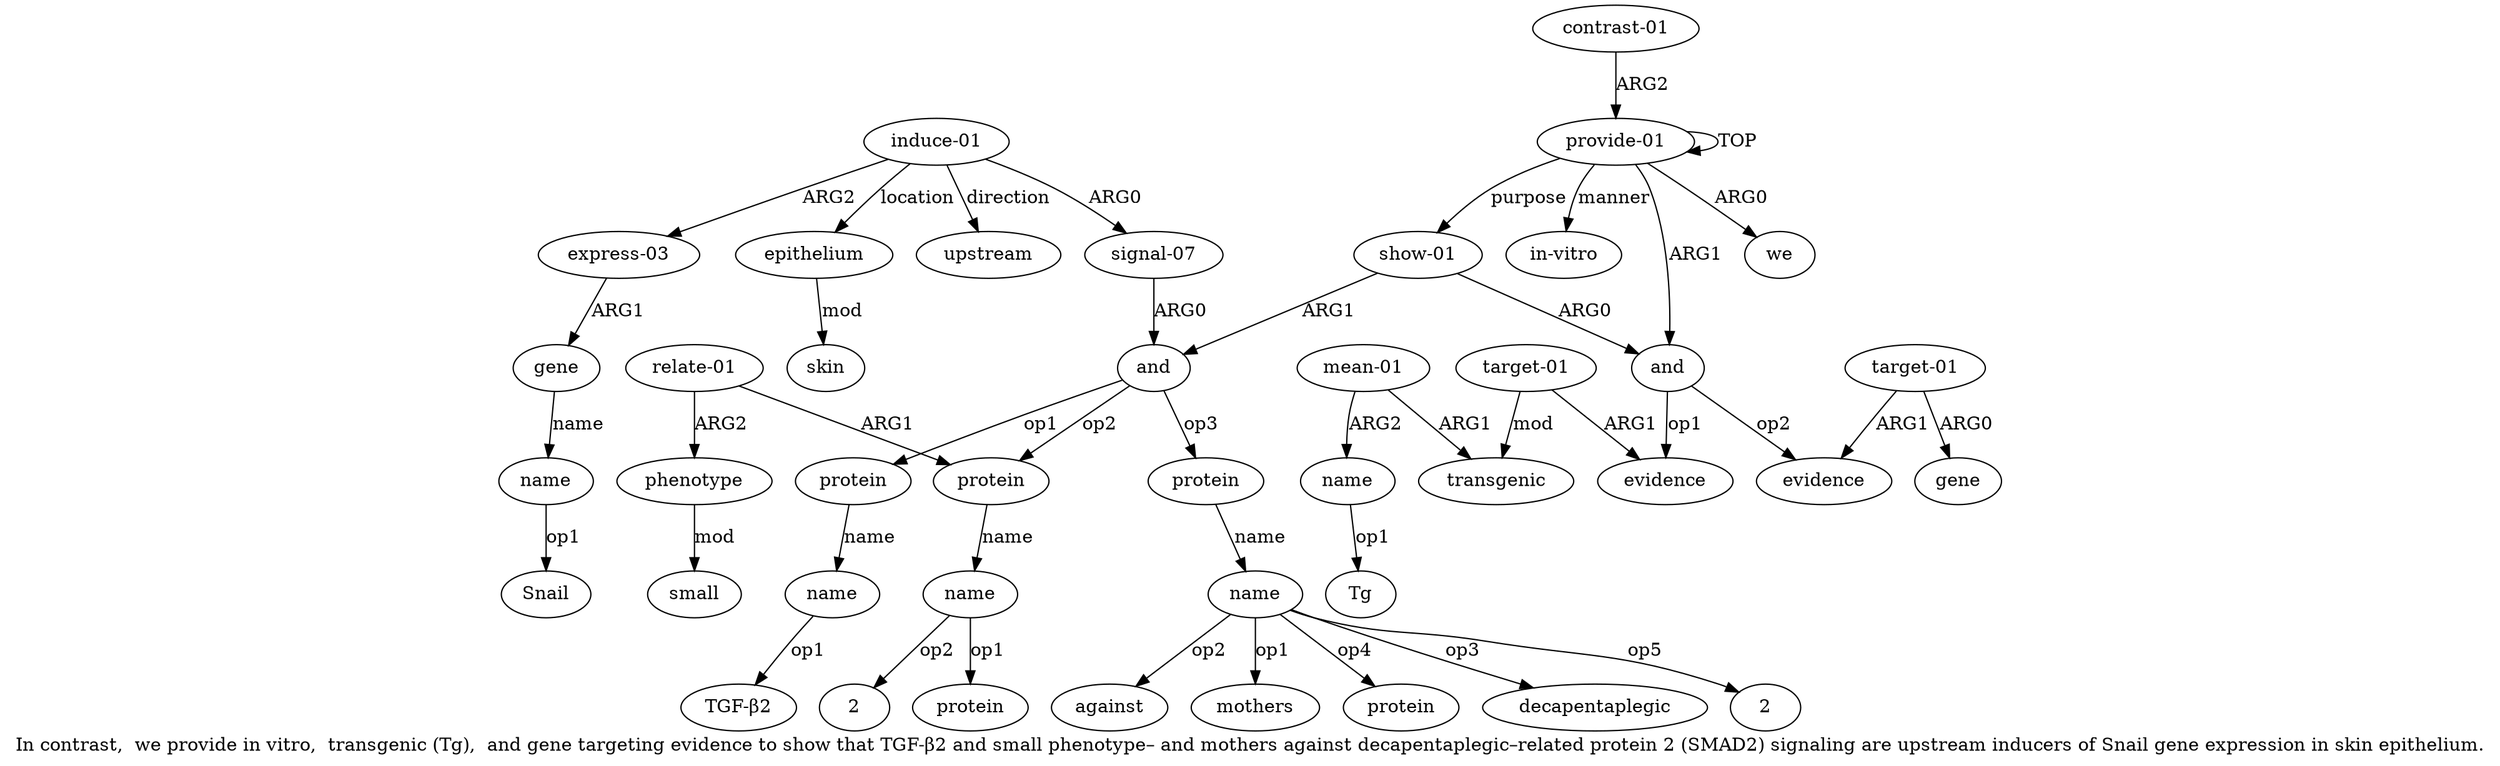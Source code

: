 digraph  {
	graph [label="In contrast,  we provide in vitro,  transgenic (Tg),  and gene targeting evidence to show that TGF-β2 and small phenotype– and \
mothers against decapentaplegic–related protein 2 (SMAD2) signaling are upstream inducers of Snail gene expression in skin epithelium."];
	node [label="\N"];
	a20	 [color=black,
		gold_ind=20,
		gold_label=phenotype,
		label=phenotype,
		test_ind=20,
		test_label=phenotype];
	a21	 [color=black,
		gold_ind=21,
		gold_label=small,
		label=small,
		test_ind=21,
		test_label=small];
	a20 -> a21 [key=0,
	color=black,
	gold_label=mod,
	label=mod,
	test_label=mod];
a22 [color=black,
	gold_ind=22,
	gold_label=protein,
	label=protein,
	test_ind=22,
	test_label=protein];
a23 [color=black,
	gold_ind=23,
	gold_label=name,
	label=name,
	test_ind=23,
	test_label=name];
a22 -> a23 [key=0,
color=black,
gold_label=name,
label=name,
test_label=name];
"a23 2" [color=black,
gold_ind=-1,
gold_label=2,
label=2,
test_ind=-1,
test_label=2];
a23 -> "a23 2" [key=0,
color=black,
gold_label=op5,
label=op5,
test_label=op5];
"a23 against" [color=black,
gold_ind=-1,
gold_label=against,
label=against,
test_ind=-1,
test_label=against];
a23 -> "a23 against" [key=0,
color=black,
gold_label=op2,
label=op2,
test_label=op2];
"a23 mothers" [color=black,
gold_ind=-1,
gold_label=mothers,
label=mothers,
test_ind=-1,
test_label=mothers];
a23 -> "a23 mothers" [key=0,
color=black,
gold_label=op1,
label=op1,
test_label=op1];
"a23 protein" [color=black,
gold_ind=-1,
gold_label=protein,
label=protein,
test_ind=-1,
test_label=protein];
a23 -> "a23 protein" [key=0,
color=black,
gold_label=op4,
label=op4,
test_label=op4];
"a23 decapentaplegic" [color=black,
gold_ind=-1,
gold_label=decapentaplegic,
label=decapentaplegic,
test_ind=-1,
test_label=decapentaplegic];
a23 -> "a23 decapentaplegic" [key=0,
color=black,
gold_label=op3,
label=op3,
test_label=op3];
a24 [color=black,
gold_ind=24,
gold_label="signal-07",
label="signal-07",
test_ind=24,
test_label="signal-07"];
a14 [color=black,
gold_ind=14,
gold_label=and,
label=and,
test_ind=14,
test_label=and];
a24 -> a14 [key=0,
color=black,
gold_label=ARG0,
label=ARG0,
test_label=ARG0];
a25 [color=black,
gold_ind=25,
gold_label="induce-01",
label="induce-01",
test_ind=25,
test_label="induce-01"];
a25 -> a24 [key=0,
color=black,
gold_label=ARG0,
label=ARG0,
test_label=ARG0];
a26 [color=black,
gold_ind=26,
gold_label="express-03",
label="express-03",
test_ind=26,
test_label="express-03"];
a25 -> a26 [key=0,
color=black,
gold_label=ARG2,
label=ARG2,
test_label=ARG2];
a29 [color=black,
gold_ind=29,
gold_label=upstream,
label=upstream,
test_ind=29,
test_label=upstream];
a25 -> a29 [key=0,
color=black,
gold_label=direction,
label=direction,
test_label=direction];
a30 [color=black,
gold_ind=30,
gold_label=epithelium,
label=epithelium,
test_ind=30,
test_label=epithelium];
a25 -> a30 [key=0,
color=black,
gold_label=location,
label=location,
test_label=location];
a27 [color=black,
gold_ind=27,
gold_label=gene,
label=gene,
test_ind=27,
test_label=gene];
a26 -> a27 [key=0,
color=black,
gold_label=ARG1,
label=ARG1,
test_label=ARG1];
a28 [color=black,
gold_ind=28,
gold_label=name,
label=name,
test_ind=28,
test_label=name];
a27 -> a28 [key=0,
color=black,
gold_label=name,
label=name,
test_label=name];
"a28 Snail" [color=black,
gold_ind=-1,
gold_label=Snail,
label=Snail,
test_ind=-1,
test_label=Snail];
a28 -> "a28 Snail" [key=0,
color=black,
gold_label=op1,
label=op1,
test_label=op1];
a31 [color=black,
gold_ind=31,
gold_label=skin,
label=skin,
test_ind=31,
test_label=skin];
a30 -> a31 [key=0,
color=black,
gold_label=mod,
label=mod,
test_label=mod];
"a18 protein" [color=black,
gold_ind=-1,
gold_label=protein,
label=protein,
test_ind=-1,
test_label=protein];
"a7 Tg" [color=black,
gold_ind=-1,
gold_label=Tg,
label=Tg,
test_ind=-1,
test_label=Tg];
"a16 TGF-β2" [color=black,
gold_ind=-1,
gold_label="TGF-β2",
label="TGF-β2",
test_ind=-1,
test_label="TGF-β2"];
a15 [color=black,
gold_ind=15,
gold_label=protein,
label=protein,
test_ind=15,
test_label=protein];
a16 [color=black,
gold_ind=16,
gold_label=name,
label=name,
test_ind=16,
test_label=name];
a15 -> a16 [key=0,
color=black,
gold_label=name,
label=name,
test_label=name];
a14 -> a22 [key=0,
color=black,
gold_label=op3,
label=op3,
test_label=op3];
a14 -> a15 [key=0,
color=black,
gold_label=op1,
label=op1,
test_label=op1];
a17 [color=black,
gold_ind=17,
gold_label=protein,
label=protein,
test_ind=17,
test_label=protein];
a14 -> a17 [key=0,
color=black,
gold_label=op2,
label=op2,
test_label=op2];
a18 [color=black,
gold_ind=18,
gold_label=name,
label=name,
test_ind=18,
test_label=name];
a17 -> a18 [key=0,
color=black,
gold_label=name,
label=name,
test_label=name];
a16 -> "a16 TGF-β2" [key=0,
color=black,
gold_label=op1,
label=op1,
test_label=op1];
a11 [color=black,
gold_ind=11,
gold_label="in-vitro",
label="in-vitro",
test_ind=11,
test_label="in-vitro"];
a10 [color=black,
gold_ind=10,
gold_label=gene,
label=gene,
test_ind=10,
test_label=gene];
a13 [color=black,
gold_ind=13,
gold_label="show-01",
label="show-01",
test_ind=13,
test_label="show-01"];
a13 -> a14 [key=0,
color=black,
gold_label=ARG1,
label=ARG1,
test_label=ARG1];
a2 [color=black,
gold_ind=2,
gold_label=and,
label=and,
test_ind=2,
test_label=and];
a13 -> a2 [key=0,
color=black,
gold_label=ARG0,
label=ARG0,
test_label=ARG0];
a12 [color=black,
gold_ind=12,
gold_label="contrast-01",
label="contrast-01",
test_ind=12,
test_label="contrast-01"];
a0 [color=black,
gold_ind=0,
gold_label="provide-01",
label="provide-01",
test_ind=0,
test_label="provide-01"];
a12 -> a0 [key=0,
color=black,
gold_label=ARG2,
label=ARG2,
test_label=ARG2];
a19 [color=black,
gold_ind=19,
gold_label="relate-01",
label="relate-01",
test_ind=19,
test_label="relate-01"];
a19 -> a20 [key=0,
color=black,
gold_label=ARG2,
label=ARG2,
test_label=ARG2];
a19 -> a17 [key=0,
color=black,
gold_label=ARG1,
label=ARG1,
test_label=ARG1];
a18 -> "a18 protein" [key=0,
color=black,
gold_label=op1,
label=op1,
test_label=op1];
"a18 2" [color=black,
gold_ind=-1,
gold_label=2,
label=2,
test_ind=-1,
test_label=2];
a18 -> "a18 2" [key=0,
color=black,
gold_label=op2,
label=op2,
test_label=op2];
a1 [color=black,
gold_ind=1,
gold_label=we,
label=we,
test_ind=1,
test_label=we];
a0 -> a11 [key=0,
color=black,
gold_label=manner,
label=manner,
test_label=manner];
a0 -> a13 [key=0,
color=black,
gold_label=purpose,
label=purpose,
test_label=purpose];
a0 -> a1 [key=0,
color=black,
gold_label=ARG0,
label=ARG0,
test_label=ARG0];
a0 -> a0 [key=0,
color=black,
gold_label=TOP,
label=TOP,
test_label=TOP];
a0 -> a2 [key=0,
color=black,
gold_label=ARG1,
label=ARG1,
test_label=ARG1];
a3 [color=black,
gold_ind=3,
gold_label=evidence,
label=evidence,
test_ind=3,
test_label=evidence];
a2 -> a3 [key=0,
color=black,
gold_label=op1,
label=op1,
test_label=op1];
a8 [color=black,
gold_ind=8,
gold_label=evidence,
label=evidence,
test_ind=8,
test_label=evidence];
a2 -> a8 [key=0,
color=black,
gold_label=op2,
label=op2,
test_label=op2];
a5 [color=black,
gold_ind=5,
gold_label=transgenic,
label=transgenic,
test_ind=5,
test_label=transgenic];
a4 [color=black,
gold_ind=4,
gold_label="target-01",
label="target-01",
test_ind=4,
test_label="target-01"];
a4 -> a3 [key=0,
color=black,
gold_label=ARG1,
label=ARG1,
test_label=ARG1];
a4 -> a5 [key=0,
color=black,
gold_label=mod,
label=mod,
test_label=mod];
a7 [color=black,
gold_ind=7,
gold_label=name,
label=name,
test_ind=7,
test_label=name];
a7 -> "a7 Tg" [key=0,
color=black,
gold_label=op1,
label=op1,
test_label=op1];
a6 [color=black,
gold_ind=6,
gold_label="mean-01",
label="mean-01",
test_ind=6,
test_label="mean-01"];
a6 -> a5 [key=0,
color=black,
gold_label=ARG1,
label=ARG1,
test_label=ARG1];
a6 -> a7 [key=0,
color=black,
gold_label=ARG2,
label=ARG2,
test_label=ARG2];
a9 [color=black,
gold_ind=9,
gold_label="target-01",
label="target-01",
test_ind=9,
test_label="target-01"];
a9 -> a10 [key=0,
color=black,
gold_label=ARG0,
label=ARG0,
test_label=ARG0];
a9 -> a8 [key=0,
color=black,
gold_label=ARG1,
label=ARG1,
test_label=ARG1];
}
